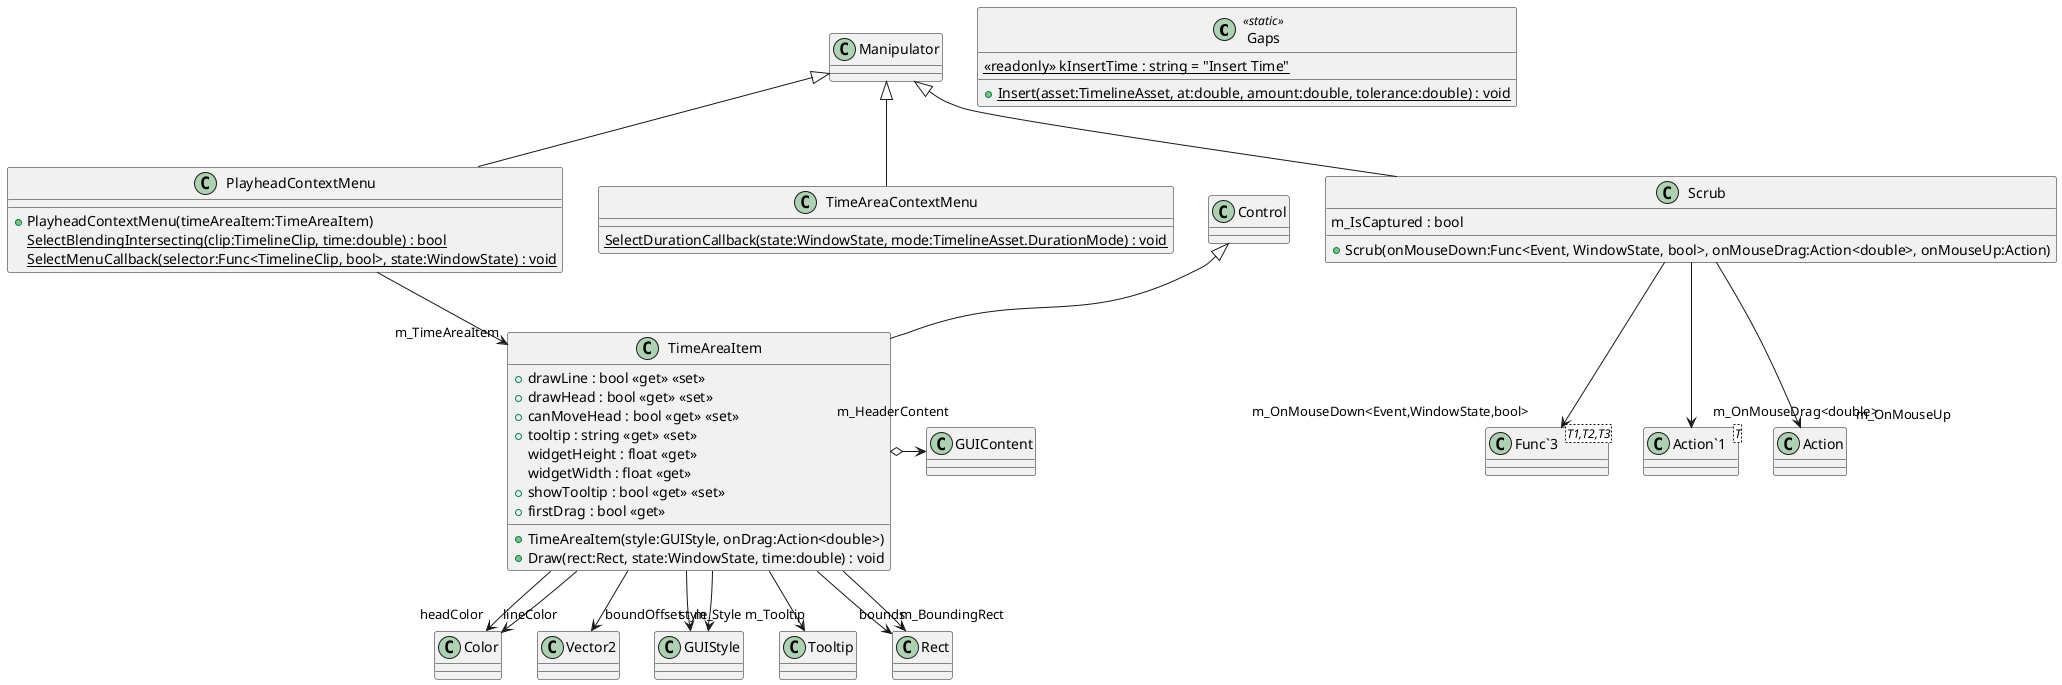 @startuml
class Gaps <<static>> {
    {static} <<readonly>> kInsertTime : string = "Insert Time"
    + {static} Insert(asset:TimelineAsset, at:double, amount:double, tolerance:double) : void
}
class PlayheadContextMenu {
    + PlayheadContextMenu(timeAreaItem:TimeAreaItem)
    {static} SelectBlendingIntersecting(clip:TimelineClip, time:double) : bool
    {static} SelectMenuCallback(selector:Func<TimelineClip, bool>, state:WindowState) : void
}
class TimeAreaContextMenu {
    {static} SelectDurationCallback(state:WindowState, mode:TimelineAsset.DurationMode) : void
}
class Scrub {
    m_IsCaptured : bool
    + Scrub(onMouseDown:Func<Event, WindowState, bool>, onMouseDrag:Action<double>, onMouseUp:Action)
}
class TimeAreaItem {
    + drawLine : bool <<get>> <<set>>
    + drawHead : bool <<get>> <<set>>
    + canMoveHead : bool <<get>> <<set>>
    + tooltip : string <<get>> <<set>>
    widgetHeight : float <<get>>
    widgetWidth : float <<get>>
    + showTooltip : bool <<get>> <<set>>
    + firstDrag : bool <<get>>
    + TimeAreaItem(style:GUIStyle, onDrag:Action<double>)
    + Draw(rect:Rect, state:WindowState, time:double) : void
}
class "Func`3"<T1,T2,T3> {
}
class "Action`1"<T> {
}
Manipulator <|-- PlayheadContextMenu
PlayheadContextMenu --> "m_TimeAreaItem" TimeAreaItem
Manipulator <|-- TimeAreaContextMenu
Manipulator <|-- Scrub
Scrub --> "m_OnMouseDown<Event,WindowState,bool>" "Func`3"
Scrub --> "m_OnMouseDrag<double>" "Action`1"
Scrub --> "m_OnMouseUp" Action
Control <|-- TimeAreaItem
TimeAreaItem --> "headColor" Color
TimeAreaItem --> "lineColor" Color
TimeAreaItem --> "boundOffset" Vector2
TimeAreaItem o-> "m_HeaderContent" GUIContent
TimeAreaItem --> "m_Style" GUIStyle
TimeAreaItem --> "m_Tooltip" Tooltip
TimeAreaItem --> "m_BoundingRect" Rect
TimeAreaItem --> "bounds" Rect
TimeAreaItem --> "style" GUIStyle
@enduml

